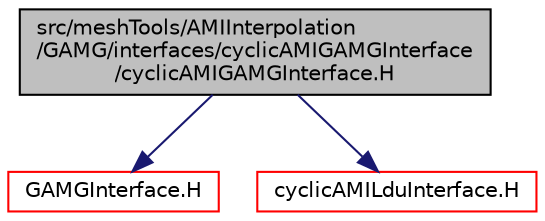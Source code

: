digraph "src/meshTools/AMIInterpolation/GAMG/interfaces/cyclicAMIGAMGInterface/cyclicAMIGAMGInterface.H"
{
  bgcolor="transparent";
  edge [fontname="Helvetica",fontsize="10",labelfontname="Helvetica",labelfontsize="10"];
  node [fontname="Helvetica",fontsize="10",shape=record];
  Node1 [label="src/meshTools/AMIInterpolation\l/GAMG/interfaces/cyclicAMIGAMGInterface\l/cyclicAMIGAMGInterface.H",height=0.2,width=0.4,color="black", fillcolor="grey75", style="filled", fontcolor="black"];
  Node1 -> Node2 [color="midnightblue",fontsize="10",style="solid",fontname="Helvetica"];
  Node2 [label="GAMGInterface.H",height=0.2,width=0.4,color="red",URL="$a08699.html"];
  Node1 -> Node3 [color="midnightblue",fontsize="10",style="solid",fontname="Helvetica"];
  Node3 [label="cyclicAMILduInterface.H",height=0.2,width=0.4,color="red",URL="$a07507.html"];
}
